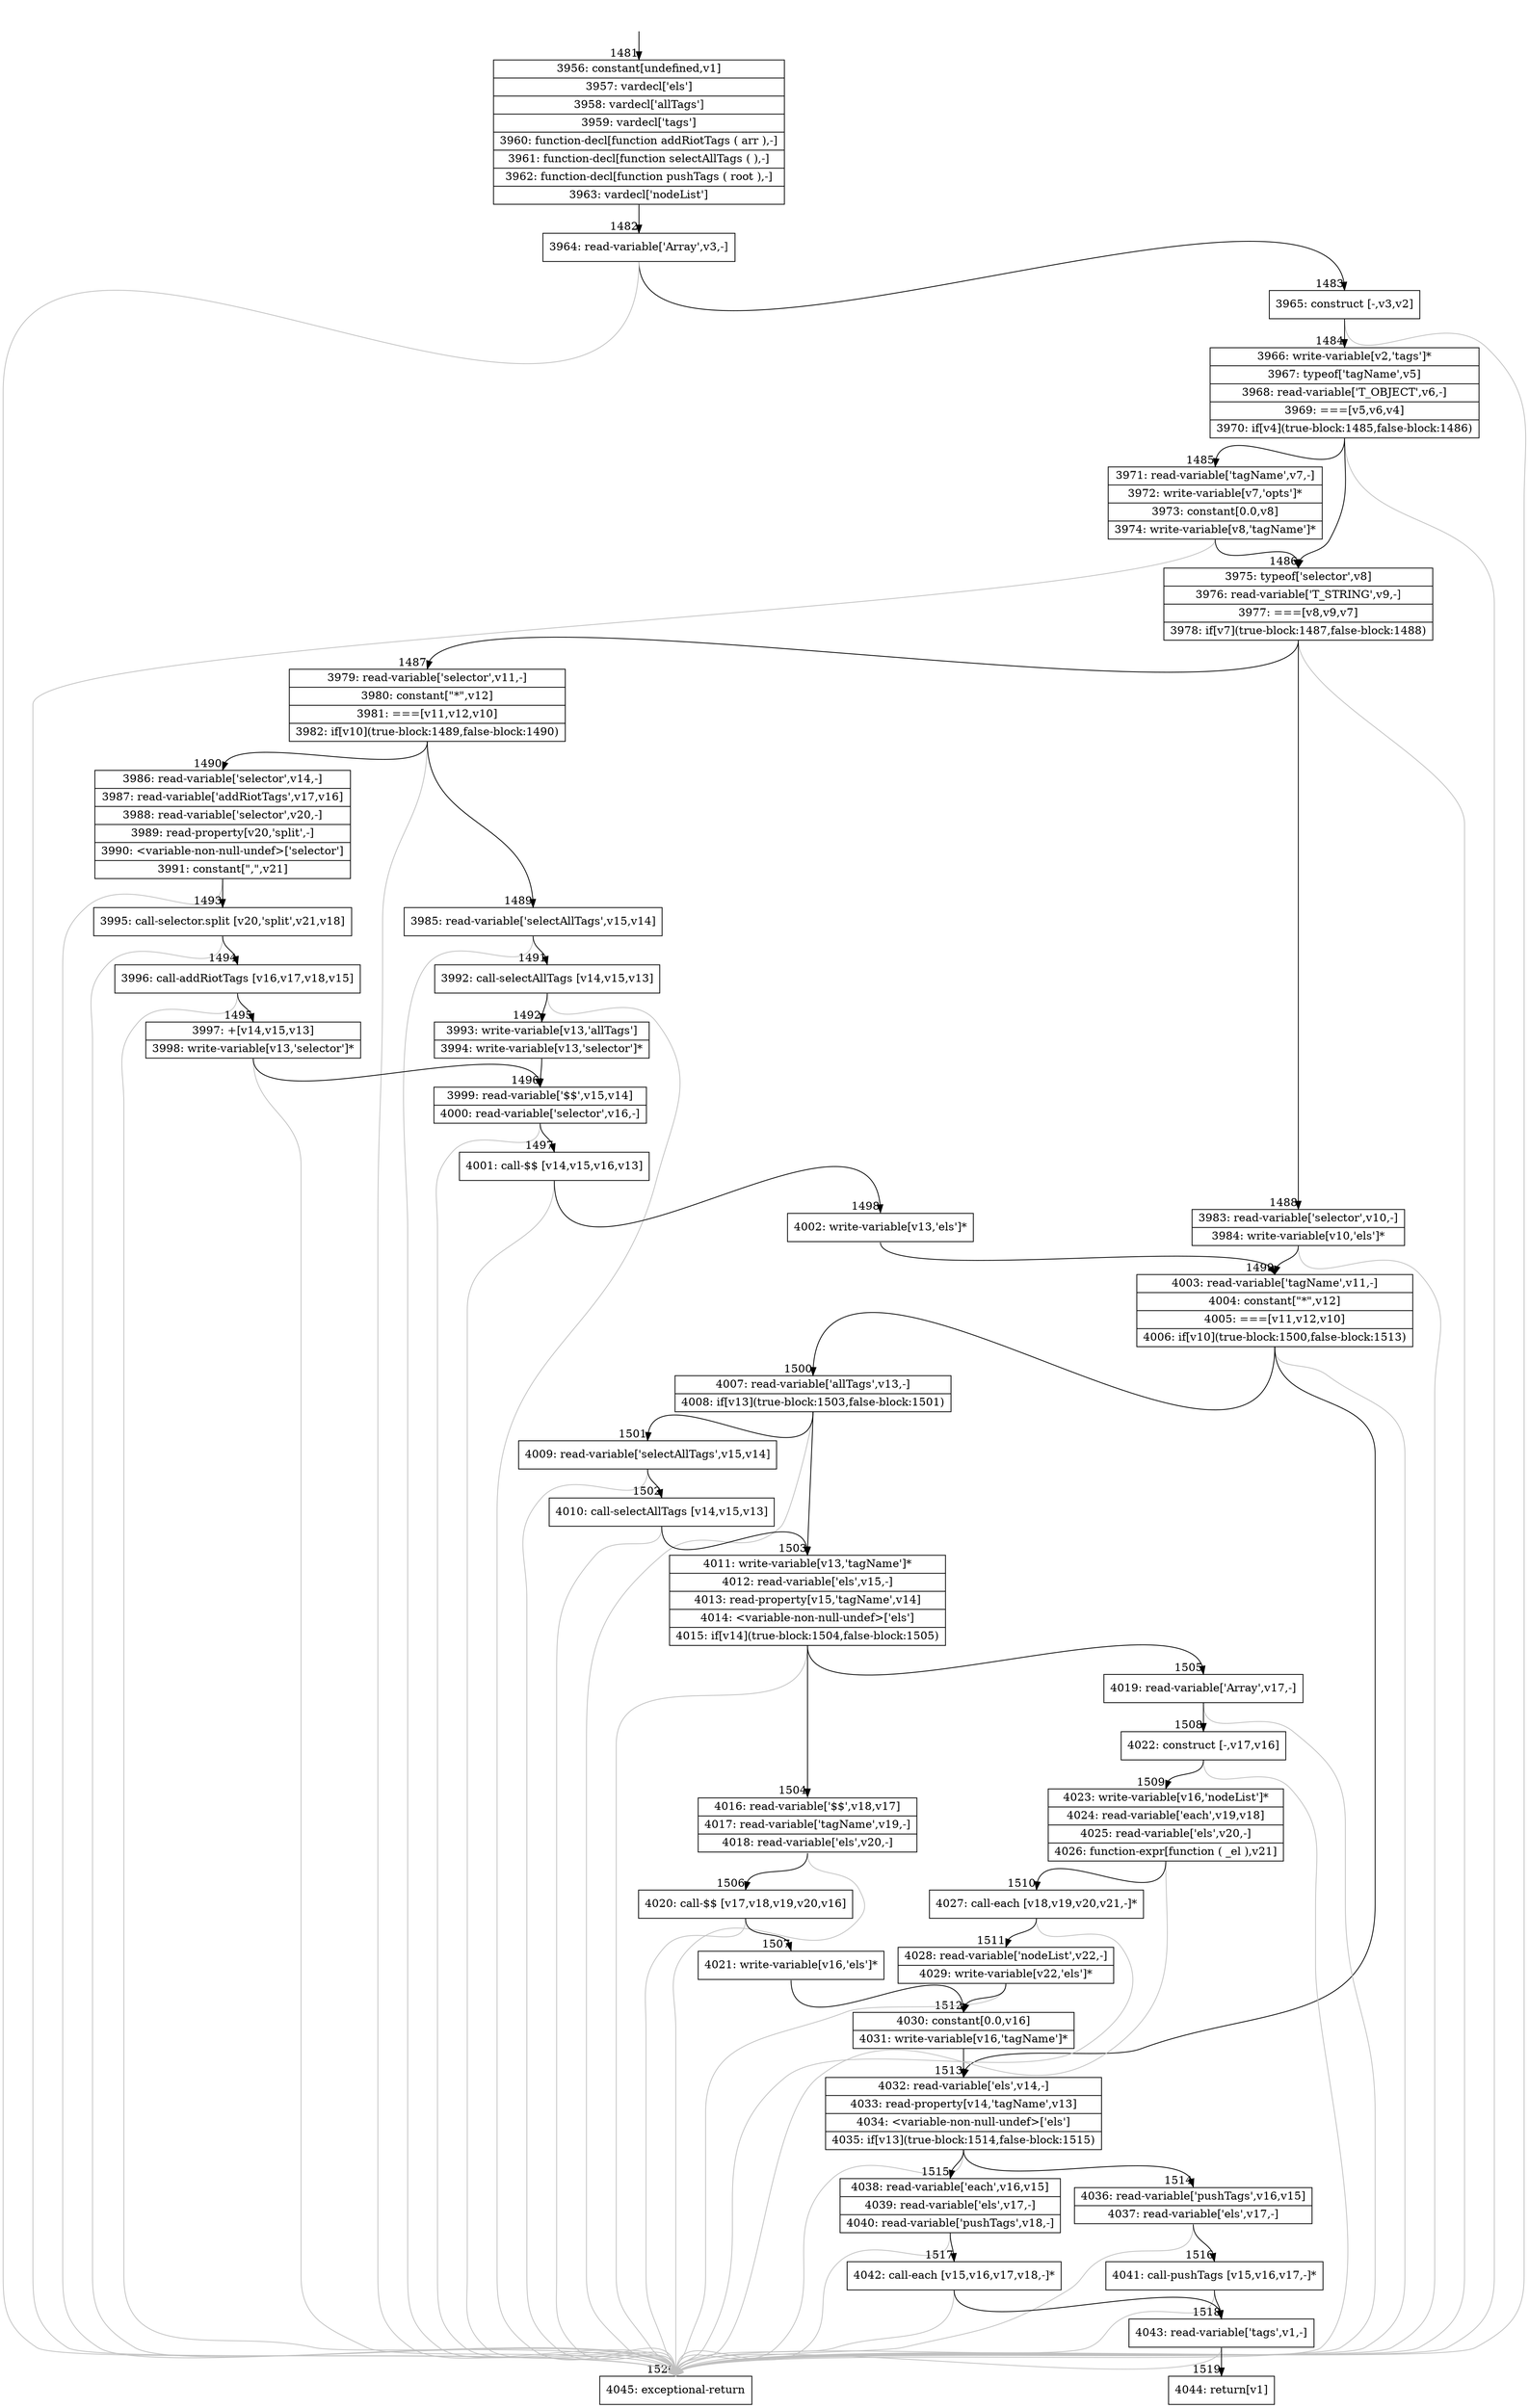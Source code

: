 digraph {
rankdir="TD"
BB_entry104[shape=none,label=""];
BB_entry104 -> BB1481 [tailport=s, headport=n, headlabel="    1481"]
BB1481 [shape=record label="{3956: constant[undefined,v1]|3957: vardecl['els']|3958: vardecl['allTags']|3959: vardecl['tags']|3960: function-decl[function addRiotTags ( arr ),-]|3961: function-decl[function selectAllTags ( ),-]|3962: function-decl[function pushTags ( root ),-]|3963: vardecl['nodeList']}" ] 
BB1481 -> BB1482 [tailport=s, headport=n, headlabel="      1482"]
BB1482 [shape=record label="{3964: read-variable['Array',v3,-]}" ] 
BB1482 -> BB1483 [tailport=s, headport=n, headlabel="      1483"]
BB1482 -> BB1520 [tailport=s, headport=n, color=gray, headlabel="      1520"]
BB1483 [shape=record label="{3965: construct [-,v3,v2]}" ] 
BB1483 -> BB1484 [tailport=s, headport=n, headlabel="      1484"]
BB1483 -> BB1520 [tailport=s, headport=n, color=gray]
BB1484 [shape=record label="{3966: write-variable[v2,'tags']*|3967: typeof['tagName',v5]|3968: read-variable['T_OBJECT',v6,-]|3969: ===[v5,v6,v4]|3970: if[v4](true-block:1485,false-block:1486)}" ] 
BB1484 -> BB1485 [tailport=s, headport=n, headlabel="      1485"]
BB1484 -> BB1486 [tailport=s, headport=n, headlabel="      1486"]
BB1484 -> BB1520 [tailport=s, headport=n, color=gray]
BB1485 [shape=record label="{3971: read-variable['tagName',v7,-]|3972: write-variable[v7,'opts']*|3973: constant[0.0,v8]|3974: write-variable[v8,'tagName']*}" ] 
BB1485 -> BB1486 [tailport=s, headport=n]
BB1485 -> BB1520 [tailport=s, headport=n, color=gray]
BB1486 [shape=record label="{3975: typeof['selector',v8]|3976: read-variable['T_STRING',v9,-]|3977: ===[v8,v9,v7]|3978: if[v7](true-block:1487,false-block:1488)}" ] 
BB1486 -> BB1487 [tailport=s, headport=n, headlabel="      1487"]
BB1486 -> BB1488 [tailport=s, headport=n, headlabel="      1488"]
BB1486 -> BB1520 [tailport=s, headport=n, color=gray]
BB1487 [shape=record label="{3979: read-variable['selector',v11,-]|3980: constant[\"*\",v12]|3981: ===[v11,v12,v10]|3982: if[v10](true-block:1489,false-block:1490)}" ] 
BB1487 -> BB1489 [tailport=s, headport=n, headlabel="      1489"]
BB1487 -> BB1490 [tailport=s, headport=n, headlabel="      1490"]
BB1487 -> BB1520 [tailport=s, headport=n, color=gray]
BB1488 [shape=record label="{3983: read-variable['selector',v10,-]|3984: write-variable[v10,'els']*}" ] 
BB1488 -> BB1499 [tailport=s, headport=n, headlabel="      1499"]
BB1488 -> BB1520 [tailport=s, headport=n, color=gray]
BB1489 [shape=record label="{3985: read-variable['selectAllTags',v15,v14]}" ] 
BB1489 -> BB1491 [tailport=s, headport=n, headlabel="      1491"]
BB1489 -> BB1520 [tailport=s, headport=n, color=gray]
BB1490 [shape=record label="{3986: read-variable['selector',v14,-]|3987: read-variable['addRiotTags',v17,v16]|3988: read-variable['selector',v20,-]|3989: read-property[v20,'split',-]|3990: \<variable-non-null-undef\>['selector']|3991: constant[\",\",v21]}" ] 
BB1490 -> BB1493 [tailport=s, headport=n, headlabel="      1493"]
BB1490 -> BB1520 [tailport=s, headport=n, color=gray]
BB1491 [shape=record label="{3992: call-selectAllTags [v14,v15,v13]}" ] 
BB1491 -> BB1492 [tailport=s, headport=n, headlabel="      1492"]
BB1491 -> BB1520 [tailport=s, headport=n, color=gray]
BB1492 [shape=record label="{3993: write-variable[v13,'allTags']|3994: write-variable[v13,'selector']*}" ] 
BB1492 -> BB1496 [tailport=s, headport=n, headlabel="      1496"]
BB1493 [shape=record label="{3995: call-selector.split [v20,'split',v21,v18]}" ] 
BB1493 -> BB1494 [tailport=s, headport=n, headlabel="      1494"]
BB1493 -> BB1520 [tailport=s, headport=n, color=gray]
BB1494 [shape=record label="{3996: call-addRiotTags [v16,v17,v18,v15]}" ] 
BB1494 -> BB1495 [tailport=s, headport=n, headlabel="      1495"]
BB1494 -> BB1520 [tailport=s, headport=n, color=gray]
BB1495 [shape=record label="{3997: +[v14,v15,v13]|3998: write-variable[v13,'selector']*}" ] 
BB1495 -> BB1496 [tailport=s, headport=n]
BB1495 -> BB1520 [tailport=s, headport=n, color=gray]
BB1496 [shape=record label="{3999: read-variable['$$',v15,v14]|4000: read-variable['selector',v16,-]}" ] 
BB1496 -> BB1497 [tailport=s, headport=n, headlabel="      1497"]
BB1496 -> BB1520 [tailport=s, headport=n, color=gray]
BB1497 [shape=record label="{4001: call-$$ [v14,v15,v16,v13]}" ] 
BB1497 -> BB1498 [tailport=s, headport=n, headlabel="      1498"]
BB1497 -> BB1520 [tailport=s, headport=n, color=gray]
BB1498 [shape=record label="{4002: write-variable[v13,'els']*}" ] 
BB1498 -> BB1499 [tailport=s, headport=n]
BB1499 [shape=record label="{4003: read-variable['tagName',v11,-]|4004: constant[\"*\",v12]|4005: ===[v11,v12,v10]|4006: if[v10](true-block:1500,false-block:1513)}" ] 
BB1499 -> BB1500 [tailport=s, headport=n, headlabel="      1500"]
BB1499 -> BB1513 [tailport=s, headport=n, headlabel="      1513"]
BB1499 -> BB1520 [tailport=s, headport=n, color=gray]
BB1500 [shape=record label="{4007: read-variable['allTags',v13,-]|4008: if[v13](true-block:1503,false-block:1501)}" ] 
BB1500 -> BB1503 [tailport=s, headport=n, headlabel="      1503"]
BB1500 -> BB1501 [tailport=s, headport=n, headlabel="      1501"]
BB1500 -> BB1520 [tailport=s, headport=n, color=gray]
BB1501 [shape=record label="{4009: read-variable['selectAllTags',v15,v14]}" ] 
BB1501 -> BB1502 [tailport=s, headport=n, headlabel="      1502"]
BB1501 -> BB1520 [tailport=s, headport=n, color=gray]
BB1502 [shape=record label="{4010: call-selectAllTags [v14,v15,v13]}" ] 
BB1502 -> BB1503 [tailport=s, headport=n]
BB1502 -> BB1520 [tailport=s, headport=n, color=gray]
BB1503 [shape=record label="{4011: write-variable[v13,'tagName']*|4012: read-variable['els',v15,-]|4013: read-property[v15,'tagName',v14]|4014: \<variable-non-null-undef\>['els']|4015: if[v14](true-block:1504,false-block:1505)}" ] 
BB1503 -> BB1504 [tailport=s, headport=n, headlabel="      1504"]
BB1503 -> BB1505 [tailport=s, headport=n, headlabel="      1505"]
BB1503 -> BB1520 [tailport=s, headport=n, color=gray]
BB1504 [shape=record label="{4016: read-variable['$$',v18,v17]|4017: read-variable['tagName',v19,-]|4018: read-variable['els',v20,-]}" ] 
BB1504 -> BB1506 [tailport=s, headport=n, headlabel="      1506"]
BB1504 -> BB1520 [tailport=s, headport=n, color=gray]
BB1505 [shape=record label="{4019: read-variable['Array',v17,-]}" ] 
BB1505 -> BB1508 [tailport=s, headport=n, headlabel="      1508"]
BB1505 -> BB1520 [tailport=s, headport=n, color=gray]
BB1506 [shape=record label="{4020: call-$$ [v17,v18,v19,v20,v16]}" ] 
BB1506 -> BB1507 [tailport=s, headport=n, headlabel="      1507"]
BB1506 -> BB1520 [tailport=s, headport=n, color=gray]
BB1507 [shape=record label="{4021: write-variable[v16,'els']*}" ] 
BB1507 -> BB1512 [tailport=s, headport=n, headlabel="      1512"]
BB1508 [shape=record label="{4022: construct [-,v17,v16]}" ] 
BB1508 -> BB1509 [tailport=s, headport=n, headlabel="      1509"]
BB1508 -> BB1520 [tailport=s, headport=n, color=gray]
BB1509 [shape=record label="{4023: write-variable[v16,'nodeList']*|4024: read-variable['each',v19,v18]|4025: read-variable['els',v20,-]|4026: function-expr[function ( _el ),v21]}" ] 
BB1509 -> BB1510 [tailport=s, headport=n, headlabel="      1510"]
BB1509 -> BB1520 [tailport=s, headport=n, color=gray]
BB1510 [shape=record label="{4027: call-each [v18,v19,v20,v21,-]*}" ] 
BB1510 -> BB1511 [tailport=s, headport=n, headlabel="      1511"]
BB1510 -> BB1520 [tailport=s, headport=n, color=gray]
BB1511 [shape=record label="{4028: read-variable['nodeList',v22,-]|4029: write-variable[v22,'els']*}" ] 
BB1511 -> BB1512 [tailport=s, headport=n]
BB1511 -> BB1520 [tailport=s, headport=n, color=gray]
BB1512 [shape=record label="{4030: constant[0.0,v16]|4031: write-variable[v16,'tagName']*}" ] 
BB1512 -> BB1513 [tailport=s, headport=n]
BB1513 [shape=record label="{4032: read-variable['els',v14,-]|4033: read-property[v14,'tagName',v13]|4034: \<variable-non-null-undef\>['els']|4035: if[v13](true-block:1514,false-block:1515)}" ] 
BB1513 -> BB1514 [tailport=s, headport=n, headlabel="      1514"]
BB1513 -> BB1515 [tailport=s, headport=n, headlabel="      1515"]
BB1513 -> BB1520 [tailport=s, headport=n, color=gray]
BB1514 [shape=record label="{4036: read-variable['pushTags',v16,v15]|4037: read-variable['els',v17,-]}" ] 
BB1514 -> BB1516 [tailport=s, headport=n, headlabel="      1516"]
BB1514 -> BB1520 [tailport=s, headport=n, color=gray]
BB1515 [shape=record label="{4038: read-variable['each',v16,v15]|4039: read-variable['els',v17,-]|4040: read-variable['pushTags',v18,-]}" ] 
BB1515 -> BB1517 [tailport=s, headport=n, headlabel="      1517"]
BB1515 -> BB1520 [tailport=s, headport=n, color=gray]
BB1516 [shape=record label="{4041: call-pushTags [v15,v16,v17,-]*}" ] 
BB1516 -> BB1518 [tailport=s, headport=n, headlabel="      1518"]
BB1516 -> BB1520 [tailport=s, headport=n, color=gray]
BB1517 [shape=record label="{4042: call-each [v15,v16,v17,v18,-]*}" ] 
BB1517 -> BB1518 [tailport=s, headport=n]
BB1517 -> BB1520 [tailport=s, headport=n, color=gray]
BB1518 [shape=record label="{4043: read-variable['tags',v1,-]}" ] 
BB1518 -> BB1519 [tailport=s, headport=n, headlabel="      1519"]
BB1518 -> BB1520 [tailport=s, headport=n, color=gray]
BB1519 [shape=record label="{4044: return[v1]}" ] 
BB1520 [shape=record label="{4045: exceptional-return}" ] 
//#$~ 1305
}
